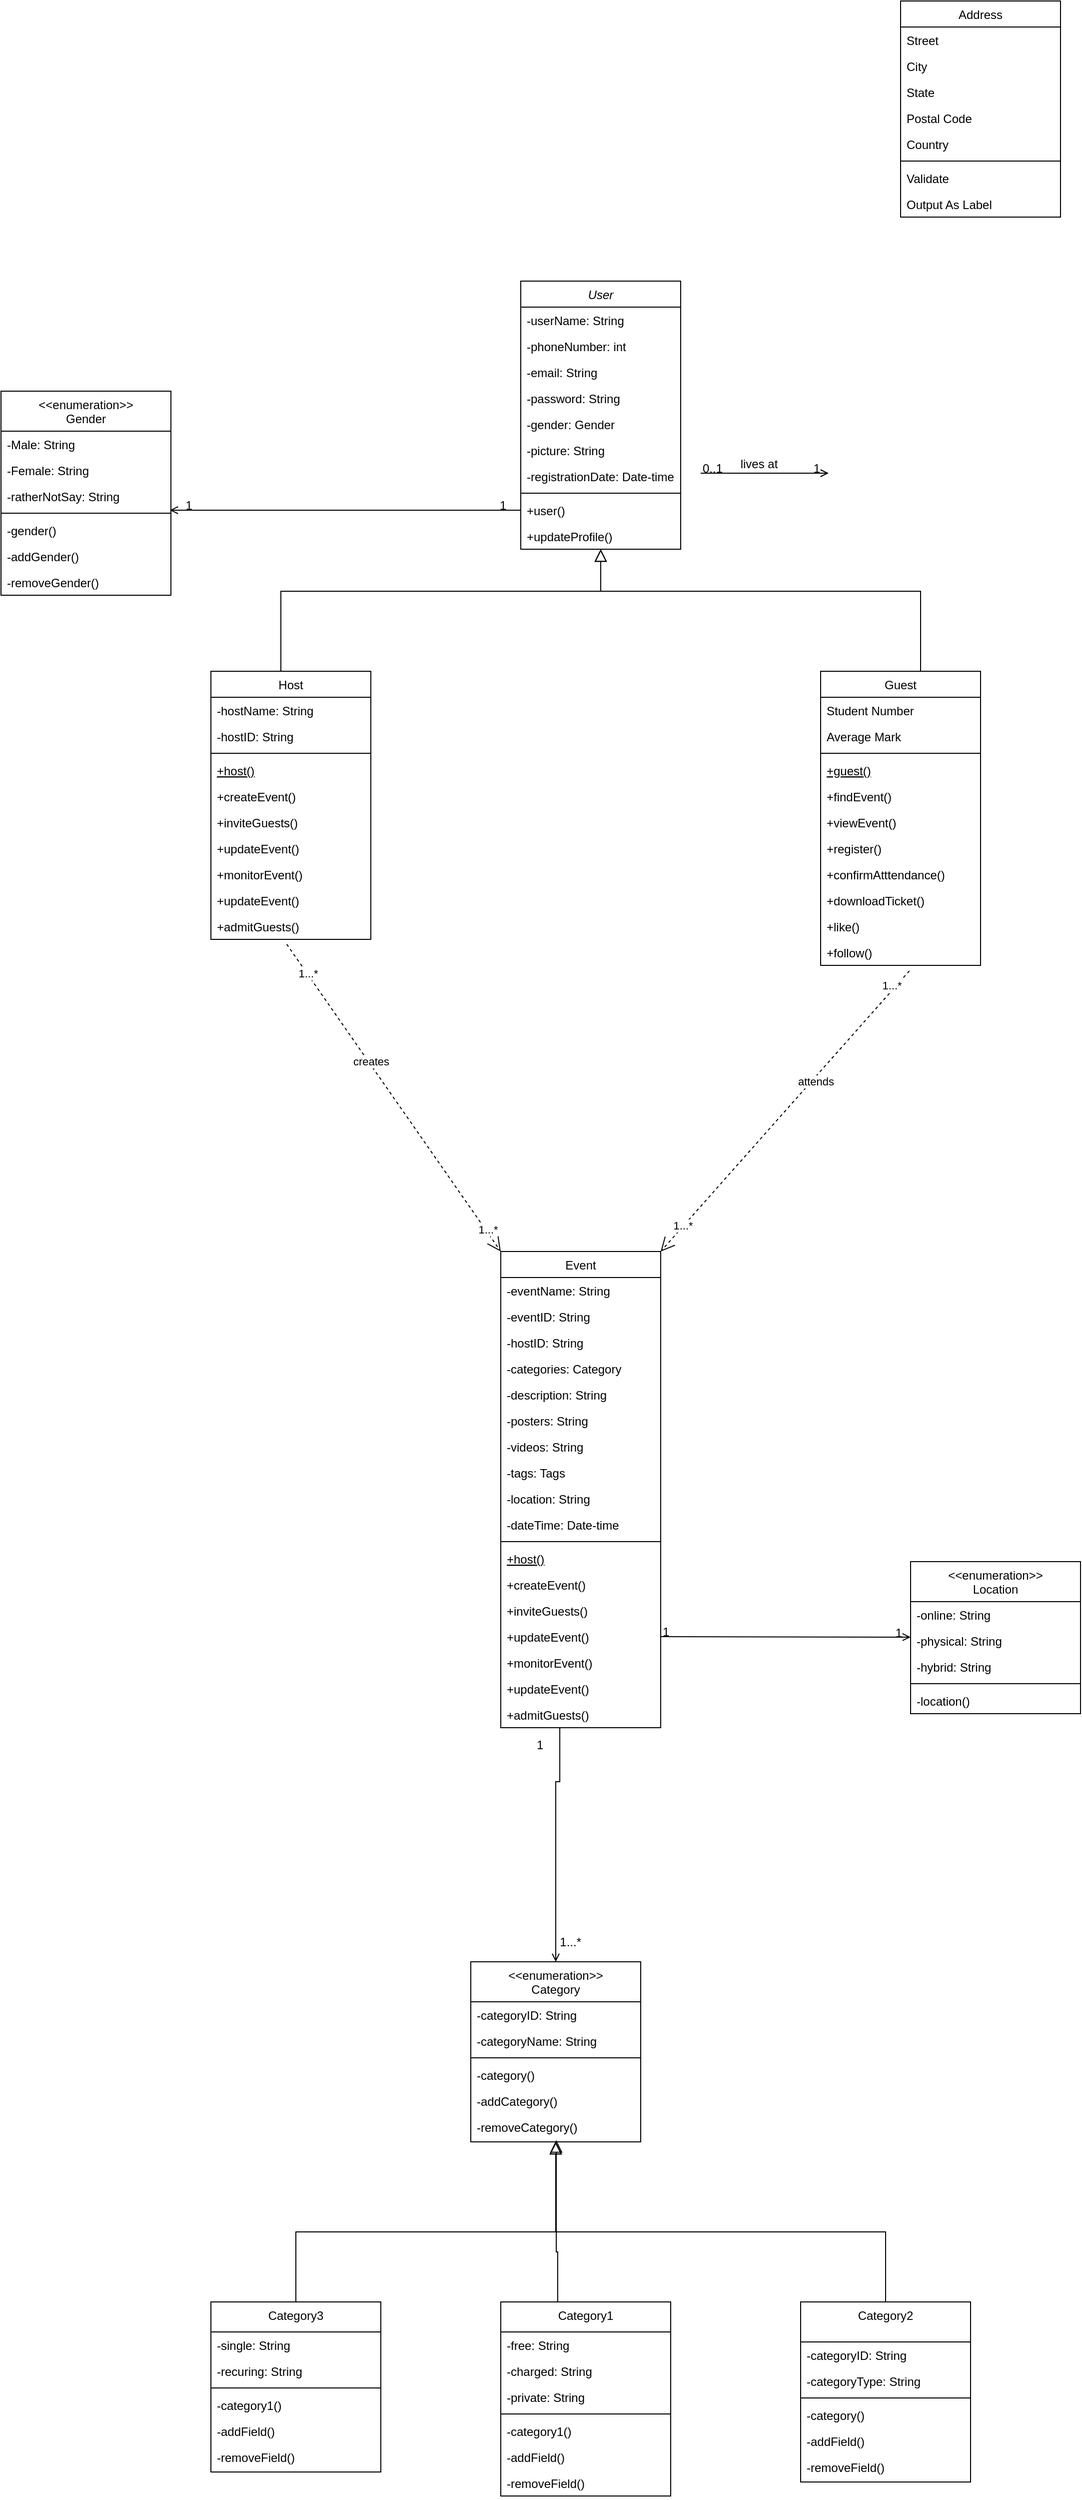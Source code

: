 <mxfile version="16.2.4" type="github">
  <diagram id="C5RBs43oDa-KdzZeNtuy" name="Page-1">
    <mxGraphModel dx="2113" dy="1819" grid="1" gridSize="10" guides="1" tooltips="1" connect="1" arrows="1" fold="1" page="1" pageScale="1" pageWidth="827" pageHeight="1169" math="0" shadow="0">
      <root>
        <mxCell id="WIyWlLk6GJQsqaUBKTNV-0" />
        <mxCell id="WIyWlLk6GJQsqaUBKTNV-1" parent="WIyWlLk6GJQsqaUBKTNV-0" />
        <mxCell id="zkfFHV4jXpPFQw0GAbJ--0" value="User" style="swimlane;fontStyle=2;align=center;verticalAlign=top;childLayout=stackLayout;horizontal=1;startSize=26;horizontalStack=0;resizeParent=1;resizeLast=0;collapsible=1;marginBottom=0;rounded=0;shadow=0;strokeWidth=1;" parent="WIyWlLk6GJQsqaUBKTNV-1" vertex="1">
          <mxGeometry x="200" y="10" width="160" height="268" as="geometry">
            <mxRectangle x="220" y="120" width="160" height="26" as="alternateBounds" />
          </mxGeometry>
        </mxCell>
        <mxCell id="zkfFHV4jXpPFQw0GAbJ--1" value="-userName: String" style="text;align=left;verticalAlign=top;spacingLeft=4;spacingRight=4;overflow=hidden;rotatable=0;points=[[0,0.5],[1,0.5]];portConstraint=eastwest;" parent="zkfFHV4jXpPFQw0GAbJ--0" vertex="1">
          <mxGeometry y="26" width="160" height="26" as="geometry" />
        </mxCell>
        <mxCell id="zkfFHV4jXpPFQw0GAbJ--2" value="-phoneNumber: int" style="text;align=left;verticalAlign=top;spacingLeft=4;spacingRight=4;overflow=hidden;rotatable=0;points=[[0,0.5],[1,0.5]];portConstraint=eastwest;rounded=0;shadow=0;html=0;" parent="zkfFHV4jXpPFQw0GAbJ--0" vertex="1">
          <mxGeometry y="52" width="160" height="26" as="geometry" />
        </mxCell>
        <mxCell id="zkfFHV4jXpPFQw0GAbJ--3" value="-email: String" style="text;align=left;verticalAlign=top;spacingLeft=4;spacingRight=4;overflow=hidden;rotatable=0;points=[[0,0.5],[1,0.5]];portConstraint=eastwest;rounded=0;shadow=0;html=0;" parent="zkfFHV4jXpPFQw0GAbJ--0" vertex="1">
          <mxGeometry y="78" width="160" height="26" as="geometry" />
        </mxCell>
        <mxCell id="bz0Mxb-PGwD2X8z17uYk-0" value="-password: String" style="text;align=left;verticalAlign=top;spacingLeft=4;spacingRight=4;overflow=hidden;rotatable=0;points=[[0,0.5],[1,0.5]];portConstraint=eastwest;rounded=0;shadow=0;html=0;" parent="zkfFHV4jXpPFQw0GAbJ--0" vertex="1">
          <mxGeometry y="104" width="160" height="26" as="geometry" />
        </mxCell>
        <mxCell id="1uMwXsfaPzwouLCAtcJJ-15" value="-gender: Gender" style="text;align=left;verticalAlign=top;spacingLeft=4;spacingRight=4;overflow=hidden;rotatable=0;points=[[0,0.5],[1,0.5]];portConstraint=eastwest;rounded=0;shadow=0;html=0;" vertex="1" parent="zkfFHV4jXpPFQw0GAbJ--0">
          <mxGeometry y="130" width="160" height="26" as="geometry" />
        </mxCell>
        <mxCell id="pIe_IOKTiwhjpXDpn5Q7-22" value="-picture: String" style="text;align=left;verticalAlign=top;spacingLeft=4;spacingRight=4;overflow=hidden;rotatable=0;points=[[0,0.5],[1,0.5]];portConstraint=eastwest;rounded=0;shadow=0;html=0;" parent="zkfFHV4jXpPFQw0GAbJ--0" vertex="1">
          <mxGeometry y="156" width="160" height="26" as="geometry" />
        </mxCell>
        <mxCell id="bz0Mxb-PGwD2X8z17uYk-1" value="-registrationDate: Date-time" style="text;align=left;verticalAlign=top;spacingLeft=4;spacingRight=4;overflow=hidden;rotatable=0;points=[[0,0.5],[1,0.5]];portConstraint=eastwest;rounded=0;shadow=0;html=0;" parent="zkfFHV4jXpPFQw0GAbJ--0" vertex="1">
          <mxGeometry y="182" width="160" height="26" as="geometry" />
        </mxCell>
        <mxCell id="zkfFHV4jXpPFQw0GAbJ--4" value="" style="line;html=1;strokeWidth=1;align=left;verticalAlign=middle;spacingTop=-1;spacingLeft=3;spacingRight=3;rotatable=0;labelPosition=right;points=[];portConstraint=eastwest;" parent="zkfFHV4jXpPFQw0GAbJ--0" vertex="1">
          <mxGeometry y="208" width="160" height="8" as="geometry" />
        </mxCell>
        <mxCell id="pIe_IOKTiwhjpXDpn5Q7-21" value="+user()" style="text;align=left;verticalAlign=top;spacingLeft=4;spacingRight=4;overflow=hidden;rotatable=0;points=[[0,0.5],[1,0.5]];portConstraint=eastwest;" parent="zkfFHV4jXpPFQw0GAbJ--0" vertex="1">
          <mxGeometry y="216" width="160" height="26" as="geometry" />
        </mxCell>
        <mxCell id="zkfFHV4jXpPFQw0GAbJ--5" value="+updateProfile()" style="text;align=left;verticalAlign=top;spacingLeft=4;spacingRight=4;overflow=hidden;rotatable=0;points=[[0,0.5],[1,0.5]];portConstraint=eastwest;" parent="zkfFHV4jXpPFQw0GAbJ--0" vertex="1">
          <mxGeometry y="242" width="160" height="26" as="geometry" />
        </mxCell>
        <mxCell id="zkfFHV4jXpPFQw0GAbJ--6" value="Host" style="swimlane;fontStyle=0;align=center;verticalAlign=top;childLayout=stackLayout;horizontal=1;startSize=26;horizontalStack=0;resizeParent=1;resizeLast=0;collapsible=1;marginBottom=0;rounded=0;shadow=0;strokeWidth=1;" parent="WIyWlLk6GJQsqaUBKTNV-1" vertex="1">
          <mxGeometry x="-110" y="400" width="160" height="268" as="geometry">
            <mxRectangle x="130" y="380" width="160" height="26" as="alternateBounds" />
          </mxGeometry>
        </mxCell>
        <mxCell id="zkfFHV4jXpPFQw0GAbJ--7" value="-hostName: String" style="text;align=left;verticalAlign=top;spacingLeft=4;spacingRight=4;overflow=hidden;rotatable=0;points=[[0,0.5],[1,0.5]];portConstraint=eastwest;" parent="zkfFHV4jXpPFQw0GAbJ--6" vertex="1">
          <mxGeometry y="26" width="160" height="26" as="geometry" />
        </mxCell>
        <mxCell id="zkfFHV4jXpPFQw0GAbJ--8" value="-hostID: String" style="text;align=left;verticalAlign=top;spacingLeft=4;spacingRight=4;overflow=hidden;rotatable=0;points=[[0,0.5],[1,0.5]];portConstraint=eastwest;rounded=0;shadow=0;html=0;" parent="zkfFHV4jXpPFQw0GAbJ--6" vertex="1">
          <mxGeometry y="52" width="160" height="26" as="geometry" />
        </mxCell>
        <mxCell id="zkfFHV4jXpPFQw0GAbJ--9" value="" style="line;html=1;strokeWidth=1;align=left;verticalAlign=middle;spacingTop=-1;spacingLeft=3;spacingRight=3;rotatable=0;labelPosition=right;points=[];portConstraint=eastwest;" parent="zkfFHV4jXpPFQw0GAbJ--6" vertex="1">
          <mxGeometry y="78" width="160" height="8" as="geometry" />
        </mxCell>
        <mxCell id="zkfFHV4jXpPFQw0GAbJ--10" value="+host()" style="text;align=left;verticalAlign=top;spacingLeft=4;spacingRight=4;overflow=hidden;rotatable=0;points=[[0,0.5],[1,0.5]];portConstraint=eastwest;fontStyle=4" parent="zkfFHV4jXpPFQw0GAbJ--6" vertex="1">
          <mxGeometry y="86" width="160" height="26" as="geometry" />
        </mxCell>
        <mxCell id="zkfFHV4jXpPFQw0GAbJ--11" value="+createEvent()" style="text;align=left;verticalAlign=top;spacingLeft=4;spacingRight=4;overflow=hidden;rotatable=0;points=[[0,0.5],[1,0.5]];portConstraint=eastwest;" parent="zkfFHV4jXpPFQw0GAbJ--6" vertex="1">
          <mxGeometry y="112" width="160" height="26" as="geometry" />
        </mxCell>
        <mxCell id="1uMwXsfaPzwouLCAtcJJ-1" value="+inviteGuests()" style="text;align=left;verticalAlign=top;spacingLeft=4;spacingRight=4;overflow=hidden;rotatable=0;points=[[0,0.5],[1,0.5]];portConstraint=eastwest;" vertex="1" parent="zkfFHV4jXpPFQw0GAbJ--6">
          <mxGeometry y="138" width="160" height="26" as="geometry" />
        </mxCell>
        <mxCell id="pIe_IOKTiwhjpXDpn5Q7-11" value="+updateEvent()" style="text;align=left;verticalAlign=top;spacingLeft=4;spacingRight=4;overflow=hidden;rotatable=0;points=[[0,0.5],[1,0.5]];portConstraint=eastwest;" parent="zkfFHV4jXpPFQw0GAbJ--6" vertex="1">
          <mxGeometry y="164" width="160" height="26" as="geometry" />
        </mxCell>
        <mxCell id="pIe_IOKTiwhjpXDpn5Q7-12" value="+monitorEvent()" style="text;align=left;verticalAlign=top;spacingLeft=4;spacingRight=4;overflow=hidden;rotatable=0;points=[[0,0.5],[1,0.5]];portConstraint=eastwest;" parent="zkfFHV4jXpPFQw0GAbJ--6" vertex="1">
          <mxGeometry y="190" width="160" height="26" as="geometry" />
        </mxCell>
        <mxCell id="pIe_IOKTiwhjpXDpn5Q7-13" value="+updateEvent()" style="text;align=left;verticalAlign=top;spacingLeft=4;spacingRight=4;overflow=hidden;rotatable=0;points=[[0,0.5],[1,0.5]];portConstraint=eastwest;" parent="zkfFHV4jXpPFQw0GAbJ--6" vertex="1">
          <mxGeometry y="216" width="160" height="26" as="geometry" />
        </mxCell>
        <mxCell id="pIe_IOKTiwhjpXDpn5Q7-14" value="+admitGuests()" style="text;align=left;verticalAlign=top;spacingLeft=4;spacingRight=4;overflow=hidden;rotatable=0;points=[[0,0.5],[1,0.5]];portConstraint=eastwest;" parent="zkfFHV4jXpPFQw0GAbJ--6" vertex="1">
          <mxGeometry y="242" width="160" height="26" as="geometry" />
        </mxCell>
        <mxCell id="zkfFHV4jXpPFQw0GAbJ--12" value="" style="endArrow=block;endSize=10;endFill=0;shadow=0;strokeWidth=1;rounded=0;edgeStyle=elbowEdgeStyle;elbow=vertical;" parent="WIyWlLk6GJQsqaUBKTNV-1" source="zkfFHV4jXpPFQw0GAbJ--6" target="zkfFHV4jXpPFQw0GAbJ--0" edge="1">
          <mxGeometry width="160" relative="1" as="geometry">
            <mxPoint x="200" y="203" as="sourcePoint" />
            <mxPoint x="200" y="203" as="targetPoint" />
            <Array as="points">
              <mxPoint x="-40" y="320" />
              <mxPoint x="-50" y="310" />
            </Array>
          </mxGeometry>
        </mxCell>
        <mxCell id="zkfFHV4jXpPFQw0GAbJ--16" value="" style="endArrow=block;endSize=10;endFill=0;shadow=0;strokeWidth=1;rounded=0;edgeStyle=elbowEdgeStyle;elbow=vertical;startArrow=none;" parent="WIyWlLk6GJQsqaUBKTNV-1" source="pIe_IOKTiwhjpXDpn5Q7-0" target="zkfFHV4jXpPFQw0GAbJ--0" edge="1">
          <mxGeometry width="160" relative="1" as="geometry">
            <mxPoint x="410" y="360" as="sourcePoint" />
            <mxPoint x="310" y="271" as="targetPoint" />
            <Array as="points">
              <mxPoint x="600" y="320" />
              <mxPoint x="560" y="320" />
            </Array>
          </mxGeometry>
        </mxCell>
        <mxCell id="zkfFHV4jXpPFQw0GAbJ--17" value="Address" style="swimlane;fontStyle=0;align=center;verticalAlign=top;childLayout=stackLayout;horizontal=1;startSize=26;horizontalStack=0;resizeParent=1;resizeLast=0;collapsible=1;marginBottom=0;rounded=0;shadow=0;strokeWidth=1;" parent="WIyWlLk6GJQsqaUBKTNV-1" vertex="1">
          <mxGeometry x="580" y="-270" width="160" height="216" as="geometry">
            <mxRectangle x="550" y="140" width="160" height="26" as="alternateBounds" />
          </mxGeometry>
        </mxCell>
        <mxCell id="zkfFHV4jXpPFQw0GAbJ--18" value="Street" style="text;align=left;verticalAlign=top;spacingLeft=4;spacingRight=4;overflow=hidden;rotatable=0;points=[[0,0.5],[1,0.5]];portConstraint=eastwest;" parent="zkfFHV4jXpPFQw0GAbJ--17" vertex="1">
          <mxGeometry y="26" width="160" height="26" as="geometry" />
        </mxCell>
        <mxCell id="zkfFHV4jXpPFQw0GAbJ--19" value="City" style="text;align=left;verticalAlign=top;spacingLeft=4;spacingRight=4;overflow=hidden;rotatable=0;points=[[0,0.5],[1,0.5]];portConstraint=eastwest;rounded=0;shadow=0;html=0;" parent="zkfFHV4jXpPFQw0GAbJ--17" vertex="1">
          <mxGeometry y="52" width="160" height="26" as="geometry" />
        </mxCell>
        <mxCell id="zkfFHV4jXpPFQw0GAbJ--20" value="State" style="text;align=left;verticalAlign=top;spacingLeft=4;spacingRight=4;overflow=hidden;rotatable=0;points=[[0,0.5],[1,0.5]];portConstraint=eastwest;rounded=0;shadow=0;html=0;" parent="zkfFHV4jXpPFQw0GAbJ--17" vertex="1">
          <mxGeometry y="78" width="160" height="26" as="geometry" />
        </mxCell>
        <mxCell id="zkfFHV4jXpPFQw0GAbJ--21" value="Postal Code" style="text;align=left;verticalAlign=top;spacingLeft=4;spacingRight=4;overflow=hidden;rotatable=0;points=[[0,0.5],[1,0.5]];portConstraint=eastwest;rounded=0;shadow=0;html=0;" parent="zkfFHV4jXpPFQw0GAbJ--17" vertex="1">
          <mxGeometry y="104" width="160" height="26" as="geometry" />
        </mxCell>
        <mxCell id="zkfFHV4jXpPFQw0GAbJ--22" value="Country" style="text;align=left;verticalAlign=top;spacingLeft=4;spacingRight=4;overflow=hidden;rotatable=0;points=[[0,0.5],[1,0.5]];portConstraint=eastwest;rounded=0;shadow=0;html=0;" parent="zkfFHV4jXpPFQw0GAbJ--17" vertex="1">
          <mxGeometry y="130" width="160" height="26" as="geometry" />
        </mxCell>
        <mxCell id="zkfFHV4jXpPFQw0GAbJ--23" value="" style="line;html=1;strokeWidth=1;align=left;verticalAlign=middle;spacingTop=-1;spacingLeft=3;spacingRight=3;rotatable=0;labelPosition=right;points=[];portConstraint=eastwest;" parent="zkfFHV4jXpPFQw0GAbJ--17" vertex="1">
          <mxGeometry y="156" width="160" height="8" as="geometry" />
        </mxCell>
        <mxCell id="zkfFHV4jXpPFQw0GAbJ--24" value="Validate" style="text;align=left;verticalAlign=top;spacingLeft=4;spacingRight=4;overflow=hidden;rotatable=0;points=[[0,0.5],[1,0.5]];portConstraint=eastwest;" parent="zkfFHV4jXpPFQw0GAbJ--17" vertex="1">
          <mxGeometry y="164" width="160" height="26" as="geometry" />
        </mxCell>
        <mxCell id="zkfFHV4jXpPFQw0GAbJ--25" value="Output As Label" style="text;align=left;verticalAlign=top;spacingLeft=4;spacingRight=4;overflow=hidden;rotatable=0;points=[[0,0.5],[1,0.5]];portConstraint=eastwest;" parent="zkfFHV4jXpPFQw0GAbJ--17" vertex="1">
          <mxGeometry y="190" width="160" height="26" as="geometry" />
        </mxCell>
        <mxCell id="zkfFHV4jXpPFQw0GAbJ--26" value="" style="endArrow=open;shadow=0;strokeWidth=1;rounded=0;endFill=1;edgeStyle=elbowEdgeStyle;elbow=vertical;" parent="WIyWlLk6GJQsqaUBKTNV-1" edge="1">
          <mxGeometry x="0.5" y="41" relative="1" as="geometry">
            <mxPoint x="380" y="202" as="sourcePoint" />
            <mxPoint x="508" y="202" as="targetPoint" />
            <mxPoint x="-40" y="32" as="offset" />
          </mxGeometry>
        </mxCell>
        <mxCell id="zkfFHV4jXpPFQw0GAbJ--27" value="0..1" style="resizable=0;align=left;verticalAlign=bottom;labelBackgroundColor=none;fontSize=12;" parent="zkfFHV4jXpPFQw0GAbJ--26" connectable="0" vertex="1">
          <mxGeometry x="-1" relative="1" as="geometry">
            <mxPoint y="4" as="offset" />
          </mxGeometry>
        </mxCell>
        <mxCell id="zkfFHV4jXpPFQw0GAbJ--28" value="1" style="resizable=0;align=right;verticalAlign=bottom;labelBackgroundColor=none;fontSize=12;" parent="zkfFHV4jXpPFQw0GAbJ--26" connectable="0" vertex="1">
          <mxGeometry x="1" relative="1" as="geometry">
            <mxPoint x="-7" y="4" as="offset" />
          </mxGeometry>
        </mxCell>
        <mxCell id="zkfFHV4jXpPFQw0GAbJ--29" value="lives at" style="text;html=1;resizable=0;points=[];;align=center;verticalAlign=middle;labelBackgroundColor=none;rounded=0;shadow=0;strokeWidth=1;fontSize=12;" parent="zkfFHV4jXpPFQw0GAbJ--26" vertex="1" connectable="0">
          <mxGeometry x="0.5" y="49" relative="1" as="geometry">
            <mxPoint x="-38" y="40" as="offset" />
          </mxGeometry>
        </mxCell>
        <mxCell id="pIe_IOKTiwhjpXDpn5Q7-0" value="Guest" style="swimlane;fontStyle=0;align=center;verticalAlign=top;childLayout=stackLayout;horizontal=1;startSize=26;horizontalStack=0;resizeParent=1;resizeLast=0;collapsible=1;marginBottom=0;rounded=0;shadow=0;strokeWidth=1;" parent="WIyWlLk6GJQsqaUBKTNV-1" vertex="1">
          <mxGeometry x="500" y="400" width="160" height="294" as="geometry">
            <mxRectangle x="130" y="380" width="160" height="26" as="alternateBounds" />
          </mxGeometry>
        </mxCell>
        <mxCell id="pIe_IOKTiwhjpXDpn5Q7-1" value="Student Number" style="text;align=left;verticalAlign=top;spacingLeft=4;spacingRight=4;overflow=hidden;rotatable=0;points=[[0,0.5],[1,0.5]];portConstraint=eastwest;" parent="pIe_IOKTiwhjpXDpn5Q7-0" vertex="1">
          <mxGeometry y="26" width="160" height="26" as="geometry" />
        </mxCell>
        <mxCell id="pIe_IOKTiwhjpXDpn5Q7-2" value="Average Mark" style="text;align=left;verticalAlign=top;spacingLeft=4;spacingRight=4;overflow=hidden;rotatable=0;points=[[0,0.5],[1,0.5]];portConstraint=eastwest;rounded=0;shadow=0;html=0;" parent="pIe_IOKTiwhjpXDpn5Q7-0" vertex="1">
          <mxGeometry y="52" width="160" height="26" as="geometry" />
        </mxCell>
        <mxCell id="pIe_IOKTiwhjpXDpn5Q7-3" value="" style="line;html=1;strokeWidth=1;align=left;verticalAlign=middle;spacingTop=-1;spacingLeft=3;spacingRight=3;rotatable=0;labelPosition=right;points=[];portConstraint=eastwest;" parent="pIe_IOKTiwhjpXDpn5Q7-0" vertex="1">
          <mxGeometry y="78" width="160" height="8" as="geometry" />
        </mxCell>
        <mxCell id="pIe_IOKTiwhjpXDpn5Q7-4" value="+guest()" style="text;align=left;verticalAlign=top;spacingLeft=4;spacingRight=4;overflow=hidden;rotatable=0;points=[[0,0.5],[1,0.5]];portConstraint=eastwest;fontStyle=4" parent="pIe_IOKTiwhjpXDpn5Q7-0" vertex="1">
          <mxGeometry y="86" width="160" height="26" as="geometry" />
        </mxCell>
        <mxCell id="pIe_IOKTiwhjpXDpn5Q7-5" value="+findEvent()" style="text;align=left;verticalAlign=top;spacingLeft=4;spacingRight=4;overflow=hidden;rotatable=0;points=[[0,0.5],[1,0.5]];portConstraint=eastwest;" parent="pIe_IOKTiwhjpXDpn5Q7-0" vertex="1">
          <mxGeometry y="112" width="160" height="26" as="geometry" />
        </mxCell>
        <mxCell id="pIe_IOKTiwhjpXDpn5Q7-15" value="+viewEvent()" style="text;align=left;verticalAlign=top;spacingLeft=4;spacingRight=4;overflow=hidden;rotatable=0;points=[[0,0.5],[1,0.5]];portConstraint=eastwest;" parent="pIe_IOKTiwhjpXDpn5Q7-0" vertex="1">
          <mxGeometry y="138" width="160" height="26" as="geometry" />
        </mxCell>
        <mxCell id="pIe_IOKTiwhjpXDpn5Q7-16" value="+register()" style="text;align=left;verticalAlign=top;spacingLeft=4;spacingRight=4;overflow=hidden;rotatable=0;points=[[0,0.5],[1,0.5]];portConstraint=eastwest;" parent="pIe_IOKTiwhjpXDpn5Q7-0" vertex="1">
          <mxGeometry y="164" width="160" height="26" as="geometry" />
        </mxCell>
        <mxCell id="pIe_IOKTiwhjpXDpn5Q7-17" value="+confirmAtttendance()" style="text;align=left;verticalAlign=top;spacingLeft=4;spacingRight=4;overflow=hidden;rotatable=0;points=[[0,0.5],[1,0.5]];portConstraint=eastwest;" parent="pIe_IOKTiwhjpXDpn5Q7-0" vertex="1">
          <mxGeometry y="190" width="160" height="26" as="geometry" />
        </mxCell>
        <mxCell id="pIe_IOKTiwhjpXDpn5Q7-18" value="+downloadTicket()" style="text;align=left;verticalAlign=top;spacingLeft=4;spacingRight=4;overflow=hidden;rotatable=0;points=[[0,0.5],[1,0.5]];portConstraint=eastwest;" parent="pIe_IOKTiwhjpXDpn5Q7-0" vertex="1">
          <mxGeometry y="216" width="160" height="26" as="geometry" />
        </mxCell>
        <mxCell id="pIe_IOKTiwhjpXDpn5Q7-19" value="+like()" style="text;align=left;verticalAlign=top;spacingLeft=4;spacingRight=4;overflow=hidden;rotatable=0;points=[[0,0.5],[1,0.5]];portConstraint=eastwest;" parent="pIe_IOKTiwhjpXDpn5Q7-0" vertex="1">
          <mxGeometry y="242" width="160" height="26" as="geometry" />
        </mxCell>
        <mxCell id="pIe_IOKTiwhjpXDpn5Q7-20" value="+follow()" style="text;align=left;verticalAlign=top;spacingLeft=4;spacingRight=4;overflow=hidden;rotatable=0;points=[[0,0.5],[1,0.5]];portConstraint=eastwest;" parent="pIe_IOKTiwhjpXDpn5Q7-0" vertex="1">
          <mxGeometry y="268" width="160" height="26" as="geometry" />
        </mxCell>
        <mxCell id="1uMwXsfaPzwouLCAtcJJ-2" value="Event" style="swimlane;fontStyle=0;align=center;verticalAlign=top;childLayout=stackLayout;horizontal=1;startSize=26;horizontalStack=0;resizeParent=1;resizeLast=0;collapsible=1;marginBottom=0;rounded=0;shadow=0;strokeWidth=1;" vertex="1" parent="WIyWlLk6GJQsqaUBKTNV-1">
          <mxGeometry x="180" y="980" width="160" height="476" as="geometry">
            <mxRectangle x="130" y="380" width="160" height="26" as="alternateBounds" />
          </mxGeometry>
        </mxCell>
        <mxCell id="1uMwXsfaPzwouLCAtcJJ-3" value="-eventName: String" style="text;align=left;verticalAlign=top;spacingLeft=4;spacingRight=4;overflow=hidden;rotatable=0;points=[[0,0.5],[1,0.5]];portConstraint=eastwest;" vertex="1" parent="1uMwXsfaPzwouLCAtcJJ-2">
          <mxGeometry y="26" width="160" height="26" as="geometry" />
        </mxCell>
        <mxCell id="1uMwXsfaPzwouLCAtcJJ-4" value="-eventID: String" style="text;align=left;verticalAlign=top;spacingLeft=4;spacingRight=4;overflow=hidden;rotatable=0;points=[[0,0.5],[1,0.5]];portConstraint=eastwest;rounded=0;shadow=0;html=0;" vertex="1" parent="1uMwXsfaPzwouLCAtcJJ-2">
          <mxGeometry y="52" width="160" height="26" as="geometry" />
        </mxCell>
        <mxCell id="1uMwXsfaPzwouLCAtcJJ-25" value="-hostID: String" style="text;align=left;verticalAlign=top;spacingLeft=4;spacingRight=4;overflow=hidden;rotatable=0;points=[[0,0.5],[1,0.5]];portConstraint=eastwest;rounded=0;shadow=0;html=0;" vertex="1" parent="1uMwXsfaPzwouLCAtcJJ-2">
          <mxGeometry y="78" width="160" height="26" as="geometry" />
        </mxCell>
        <mxCell id="1uMwXsfaPzwouLCAtcJJ-29" value="-categories: Category" style="text;align=left;verticalAlign=top;spacingLeft=4;spacingRight=4;overflow=hidden;rotatable=0;points=[[0,0.5],[1,0.5]];portConstraint=eastwest;rounded=0;shadow=0;html=0;" vertex="1" parent="1uMwXsfaPzwouLCAtcJJ-2">
          <mxGeometry y="104" width="160" height="26" as="geometry" />
        </mxCell>
        <mxCell id="1uMwXsfaPzwouLCAtcJJ-30" value="-description: String" style="text;align=left;verticalAlign=top;spacingLeft=4;spacingRight=4;overflow=hidden;rotatable=0;points=[[0,0.5],[1,0.5]];portConstraint=eastwest;rounded=0;shadow=0;html=0;" vertex="1" parent="1uMwXsfaPzwouLCAtcJJ-2">
          <mxGeometry y="130" width="160" height="26" as="geometry" />
        </mxCell>
        <mxCell id="1uMwXsfaPzwouLCAtcJJ-26" value="-posters: String" style="text;align=left;verticalAlign=top;spacingLeft=4;spacingRight=4;overflow=hidden;rotatable=0;points=[[0,0.5],[1,0.5]];portConstraint=eastwest;rounded=0;shadow=0;html=0;" vertex="1" parent="1uMwXsfaPzwouLCAtcJJ-2">
          <mxGeometry y="156" width="160" height="26" as="geometry" />
        </mxCell>
        <mxCell id="1uMwXsfaPzwouLCAtcJJ-27" value="-videos: String" style="text;align=left;verticalAlign=top;spacingLeft=4;spacingRight=4;overflow=hidden;rotatable=0;points=[[0,0.5],[1,0.5]];portConstraint=eastwest;rounded=0;shadow=0;html=0;" vertex="1" parent="1uMwXsfaPzwouLCAtcJJ-2">
          <mxGeometry y="182" width="160" height="26" as="geometry" />
        </mxCell>
        <mxCell id="1uMwXsfaPzwouLCAtcJJ-28" value="-tags: Tags" style="text;align=left;verticalAlign=top;spacingLeft=4;spacingRight=4;overflow=hidden;rotatable=0;points=[[0,0.5],[1,0.5]];portConstraint=eastwest;rounded=0;shadow=0;html=0;" vertex="1" parent="1uMwXsfaPzwouLCAtcJJ-2">
          <mxGeometry y="208" width="160" height="26" as="geometry" />
        </mxCell>
        <mxCell id="1uMwXsfaPzwouLCAtcJJ-31" value="-location: String" style="text;align=left;verticalAlign=top;spacingLeft=4;spacingRight=4;overflow=hidden;rotatable=0;points=[[0,0.5],[1,0.5]];portConstraint=eastwest;rounded=0;shadow=0;html=0;" vertex="1" parent="1uMwXsfaPzwouLCAtcJJ-2">
          <mxGeometry y="234" width="160" height="26" as="geometry" />
        </mxCell>
        <mxCell id="1uMwXsfaPzwouLCAtcJJ-51" value="-dateTime: Date-time" style="text;align=left;verticalAlign=top;spacingLeft=4;spacingRight=4;overflow=hidden;rotatable=0;points=[[0,0.5],[1,0.5]];portConstraint=eastwest;rounded=0;shadow=0;html=0;" vertex="1" parent="1uMwXsfaPzwouLCAtcJJ-2">
          <mxGeometry y="260" width="160" height="26" as="geometry" />
        </mxCell>
        <mxCell id="1uMwXsfaPzwouLCAtcJJ-5" value="" style="line;html=1;strokeWidth=1;align=left;verticalAlign=middle;spacingTop=-1;spacingLeft=3;spacingRight=3;rotatable=0;labelPosition=right;points=[];portConstraint=eastwest;" vertex="1" parent="1uMwXsfaPzwouLCAtcJJ-2">
          <mxGeometry y="286" width="160" height="8" as="geometry" />
        </mxCell>
        <mxCell id="1uMwXsfaPzwouLCAtcJJ-6" value="+host()" style="text;align=left;verticalAlign=top;spacingLeft=4;spacingRight=4;overflow=hidden;rotatable=0;points=[[0,0.5],[1,0.5]];portConstraint=eastwest;fontStyle=4" vertex="1" parent="1uMwXsfaPzwouLCAtcJJ-2">
          <mxGeometry y="294" width="160" height="26" as="geometry" />
        </mxCell>
        <mxCell id="1uMwXsfaPzwouLCAtcJJ-7" value="+createEvent()" style="text;align=left;verticalAlign=top;spacingLeft=4;spacingRight=4;overflow=hidden;rotatable=0;points=[[0,0.5],[1,0.5]];portConstraint=eastwest;" vertex="1" parent="1uMwXsfaPzwouLCAtcJJ-2">
          <mxGeometry y="320" width="160" height="26" as="geometry" />
        </mxCell>
        <mxCell id="1uMwXsfaPzwouLCAtcJJ-8" value="+inviteGuests()" style="text;align=left;verticalAlign=top;spacingLeft=4;spacingRight=4;overflow=hidden;rotatable=0;points=[[0,0.5],[1,0.5]];portConstraint=eastwest;" vertex="1" parent="1uMwXsfaPzwouLCAtcJJ-2">
          <mxGeometry y="346" width="160" height="26" as="geometry" />
        </mxCell>
        <mxCell id="1uMwXsfaPzwouLCAtcJJ-9" value="+updateEvent()" style="text;align=left;verticalAlign=top;spacingLeft=4;spacingRight=4;overflow=hidden;rotatable=0;points=[[0,0.5],[1,0.5]];portConstraint=eastwest;" vertex="1" parent="1uMwXsfaPzwouLCAtcJJ-2">
          <mxGeometry y="372" width="160" height="26" as="geometry" />
        </mxCell>
        <mxCell id="1uMwXsfaPzwouLCAtcJJ-10" value="+monitorEvent()" style="text;align=left;verticalAlign=top;spacingLeft=4;spacingRight=4;overflow=hidden;rotatable=0;points=[[0,0.5],[1,0.5]];portConstraint=eastwest;" vertex="1" parent="1uMwXsfaPzwouLCAtcJJ-2">
          <mxGeometry y="398" width="160" height="26" as="geometry" />
        </mxCell>
        <mxCell id="1uMwXsfaPzwouLCAtcJJ-11" value="+updateEvent()" style="text;align=left;verticalAlign=top;spacingLeft=4;spacingRight=4;overflow=hidden;rotatable=0;points=[[0,0.5],[1,0.5]];portConstraint=eastwest;" vertex="1" parent="1uMwXsfaPzwouLCAtcJJ-2">
          <mxGeometry y="424" width="160" height="26" as="geometry" />
        </mxCell>
        <mxCell id="1uMwXsfaPzwouLCAtcJJ-12" value="+admitGuests()" style="text;align=left;verticalAlign=top;spacingLeft=4;spacingRight=4;overflow=hidden;rotatable=0;points=[[0,0.5],[1,0.5]];portConstraint=eastwest;" vertex="1" parent="1uMwXsfaPzwouLCAtcJJ-2">
          <mxGeometry y="450" width="160" height="26" as="geometry" />
        </mxCell>
        <mxCell id="1uMwXsfaPzwouLCAtcJJ-16" value="" style="endArrow=open;endSize=12;dashed=1;html=1;rounded=0;exitX=0.474;exitY=1.185;exitDx=0;exitDy=0;exitPerimeter=0;entryX=0;entryY=0;entryDx=0;entryDy=0;" edge="1" parent="WIyWlLk6GJQsqaUBKTNV-1" source="pIe_IOKTiwhjpXDpn5Q7-14" target="1uMwXsfaPzwouLCAtcJJ-2">
          <mxGeometry width="160" relative="1" as="geometry">
            <mxPoint x="120" y="750" as="sourcePoint" />
            <mxPoint x="280" y="750" as="targetPoint" />
          </mxGeometry>
        </mxCell>
        <mxCell id="1uMwXsfaPzwouLCAtcJJ-17" value="creates" style="edgeLabel;html=1;align=center;verticalAlign=middle;resizable=0;points=[];" vertex="1" connectable="0" parent="1uMwXsfaPzwouLCAtcJJ-16">
          <mxGeometry x="0.087" y="-5" relative="1" as="geometry">
            <mxPoint x="-28" y="-53" as="offset" />
          </mxGeometry>
        </mxCell>
        <mxCell id="1uMwXsfaPzwouLCAtcJJ-20" value="1...*" style="edgeLabel;html=1;align=center;verticalAlign=middle;resizable=0;points=[];" vertex="1" connectable="0" parent="1uMwXsfaPzwouLCAtcJJ-16">
          <mxGeometry x="-0.932" y="1" relative="1" as="geometry">
            <mxPoint x="13" y="19" as="offset" />
          </mxGeometry>
        </mxCell>
        <mxCell id="1uMwXsfaPzwouLCAtcJJ-21" value="1...*" style="edgeLabel;html=1;align=center;verticalAlign=middle;resizable=0;points=[];" vertex="1" connectable="0" parent="1uMwXsfaPzwouLCAtcJJ-16">
          <mxGeometry x="0.861" y="2" relative="1" as="geometry">
            <mxPoint as="offset" />
          </mxGeometry>
        </mxCell>
        <mxCell id="1uMwXsfaPzwouLCAtcJJ-18" value="" style="endArrow=open;endSize=12;dashed=1;html=1;rounded=0;exitX=0.555;exitY=1.21;exitDx=0;exitDy=0;exitPerimeter=0;entryX=1;entryY=0;entryDx=0;entryDy=0;" edge="1" parent="WIyWlLk6GJQsqaUBKTNV-1" source="pIe_IOKTiwhjpXDpn5Q7-20" target="1uMwXsfaPzwouLCAtcJJ-2">
          <mxGeometry width="160" relative="1" as="geometry">
            <mxPoint x="400.0" y="694" as="sourcePoint" />
            <mxPoint x="614.16" y="1001.19" as="targetPoint" />
          </mxGeometry>
        </mxCell>
        <mxCell id="1uMwXsfaPzwouLCAtcJJ-19" value="attends" style="edgeLabel;html=1;align=center;verticalAlign=middle;resizable=0;points=[];" vertex="1" connectable="0" parent="1uMwXsfaPzwouLCAtcJJ-18">
          <mxGeometry x="0.087" y="-5" relative="1" as="geometry">
            <mxPoint x="45" y="-39" as="offset" />
          </mxGeometry>
        </mxCell>
        <mxCell id="1uMwXsfaPzwouLCAtcJJ-22" value="1...*" style="edgeLabel;html=1;align=center;verticalAlign=middle;resizable=0;points=[];" vertex="1" connectable="0" parent="1uMwXsfaPzwouLCAtcJJ-18">
          <mxGeometry x="-0.877" y="-4" relative="1" as="geometry">
            <mxPoint as="offset" />
          </mxGeometry>
        </mxCell>
        <mxCell id="1uMwXsfaPzwouLCAtcJJ-23" value="1...*" style="edgeLabel;html=1;align=center;verticalAlign=middle;resizable=0;points=[];" vertex="1" connectable="0" parent="1uMwXsfaPzwouLCAtcJJ-18">
          <mxGeometry x="0.819" y="-1" relative="1" as="geometry">
            <mxPoint as="offset" />
          </mxGeometry>
        </mxCell>
        <mxCell id="1uMwXsfaPzwouLCAtcJJ-35" value="&lt;&lt;enumeration&gt;&gt;&#xa;Gender" style="swimlane;fontStyle=0;align=center;verticalAlign=top;childLayout=stackLayout;horizontal=1;startSize=40;horizontalStack=0;resizeParent=1;resizeLast=0;collapsible=1;marginBottom=0;rounded=0;shadow=0;strokeWidth=1;" vertex="1" parent="WIyWlLk6GJQsqaUBKTNV-1">
          <mxGeometry x="-320" y="120" width="170" height="204" as="geometry">
            <mxRectangle x="550" y="140" width="160" height="26" as="alternateBounds" />
          </mxGeometry>
        </mxCell>
        <mxCell id="1uMwXsfaPzwouLCAtcJJ-36" value="-Male: String" style="text;align=left;verticalAlign=top;spacingLeft=4;spacingRight=4;overflow=hidden;rotatable=0;points=[[0,0.5],[1,0.5]];portConstraint=eastwest;" vertex="1" parent="1uMwXsfaPzwouLCAtcJJ-35">
          <mxGeometry y="40" width="170" height="26" as="geometry" />
        </mxCell>
        <mxCell id="1uMwXsfaPzwouLCAtcJJ-37" value="-Female: String" style="text;align=left;verticalAlign=top;spacingLeft=4;spacingRight=4;overflow=hidden;rotatable=0;points=[[0,0.5],[1,0.5]];portConstraint=eastwest;rounded=0;shadow=0;html=0;" vertex="1" parent="1uMwXsfaPzwouLCAtcJJ-35">
          <mxGeometry y="66" width="170" height="26" as="geometry" />
        </mxCell>
        <mxCell id="1uMwXsfaPzwouLCAtcJJ-38" value="-ratherNotSay: String" style="text;align=left;verticalAlign=top;spacingLeft=4;spacingRight=4;overflow=hidden;rotatable=0;points=[[0,0.5],[1,0.5]];portConstraint=eastwest;rounded=0;shadow=0;html=0;" vertex="1" parent="1uMwXsfaPzwouLCAtcJJ-35">
          <mxGeometry y="92" width="170" height="26" as="geometry" />
        </mxCell>
        <mxCell id="1uMwXsfaPzwouLCAtcJJ-41" value="" style="line;html=1;strokeWidth=1;align=left;verticalAlign=middle;spacingTop=-1;spacingLeft=3;spacingRight=3;rotatable=0;labelPosition=right;points=[];portConstraint=eastwest;" vertex="1" parent="1uMwXsfaPzwouLCAtcJJ-35">
          <mxGeometry y="118" width="170" height="8" as="geometry" />
        </mxCell>
        <mxCell id="1uMwXsfaPzwouLCAtcJJ-42" value="-gender()" style="text;align=left;verticalAlign=top;spacingLeft=4;spacingRight=4;overflow=hidden;rotatable=0;points=[[0,0.5],[1,0.5]];portConstraint=eastwest;" vertex="1" parent="1uMwXsfaPzwouLCAtcJJ-35">
          <mxGeometry y="126" width="170" height="26" as="geometry" />
        </mxCell>
        <mxCell id="1uMwXsfaPzwouLCAtcJJ-43" value="-addGender()" style="text;align=left;verticalAlign=top;spacingLeft=4;spacingRight=4;overflow=hidden;rotatable=0;points=[[0,0.5],[1,0.5]];portConstraint=eastwest;" vertex="1" parent="1uMwXsfaPzwouLCAtcJJ-35">
          <mxGeometry y="152" width="170" height="26" as="geometry" />
        </mxCell>
        <mxCell id="1uMwXsfaPzwouLCAtcJJ-45" value="-removeGender()" style="text;align=left;verticalAlign=top;spacingLeft=4;spacingRight=4;overflow=hidden;rotatable=0;points=[[0,0.5],[1,0.5]];portConstraint=eastwest;" vertex="1" parent="1uMwXsfaPzwouLCAtcJJ-35">
          <mxGeometry y="178" width="170" height="26" as="geometry" />
        </mxCell>
        <mxCell id="1uMwXsfaPzwouLCAtcJJ-46" value="" style="endArrow=open;shadow=0;strokeWidth=1;rounded=0;endFill=1;edgeStyle=elbowEdgeStyle;elbow=vertical;exitX=0;exitY=0.5;exitDx=0;exitDy=0;entryX=0.994;entryY=1.033;entryDx=0;entryDy=0;entryPerimeter=0;" edge="1" parent="WIyWlLk6GJQsqaUBKTNV-1" source="pIe_IOKTiwhjpXDpn5Q7-21" target="1uMwXsfaPzwouLCAtcJJ-38">
          <mxGeometry x="0.5" y="41" relative="1" as="geometry">
            <mxPoint x="160" y="239" as="sourcePoint" />
            <mxPoint x="-90" y="239" as="targetPoint" />
            <mxPoint x="-40" y="32" as="offset" />
            <Array as="points">
              <mxPoint x="-60" y="239" />
              <mxPoint x="-140" y="239" />
            </Array>
          </mxGeometry>
        </mxCell>
        <mxCell id="1uMwXsfaPzwouLCAtcJJ-47" value="1" style="resizable=0;align=left;verticalAlign=bottom;labelBackgroundColor=none;fontSize=12;" connectable="0" vertex="1" parent="1uMwXsfaPzwouLCAtcJJ-46">
          <mxGeometry x="-1" relative="1" as="geometry">
            <mxPoint x="-23" y="4" as="offset" />
          </mxGeometry>
        </mxCell>
        <mxCell id="1uMwXsfaPzwouLCAtcJJ-48" value="1" style="resizable=0;align=right;verticalAlign=bottom;labelBackgroundColor=none;fontSize=12;" connectable="0" vertex="1" parent="1uMwXsfaPzwouLCAtcJJ-46">
          <mxGeometry x="1" relative="1" as="geometry">
            <mxPoint x="24" y="4" as="offset" />
          </mxGeometry>
        </mxCell>
        <mxCell id="1uMwXsfaPzwouLCAtcJJ-52" value="&lt;&lt;enumeration&gt;&gt;&#xa;Category" style="swimlane;fontStyle=0;align=center;verticalAlign=top;childLayout=stackLayout;horizontal=1;startSize=40;horizontalStack=0;resizeParent=1;resizeLast=0;collapsible=1;marginBottom=0;rounded=0;shadow=0;strokeWidth=1;" vertex="1" parent="WIyWlLk6GJQsqaUBKTNV-1">
          <mxGeometry x="150" y="1690" width="170" height="180" as="geometry">
            <mxRectangle x="550" y="140" width="160" height="26" as="alternateBounds" />
          </mxGeometry>
        </mxCell>
        <mxCell id="1uMwXsfaPzwouLCAtcJJ-53" value="-categoryID: String" style="text;align=left;verticalAlign=top;spacingLeft=4;spacingRight=4;overflow=hidden;rotatable=0;points=[[0,0.5],[1,0.5]];portConstraint=eastwest;" vertex="1" parent="1uMwXsfaPzwouLCAtcJJ-52">
          <mxGeometry y="40" width="170" height="26" as="geometry" />
        </mxCell>
        <mxCell id="1uMwXsfaPzwouLCAtcJJ-54" value="-categoryName: String" style="text;align=left;verticalAlign=top;spacingLeft=4;spacingRight=4;overflow=hidden;rotatable=0;points=[[0,0.5],[1,0.5]];portConstraint=eastwest;rounded=0;shadow=0;html=0;" vertex="1" parent="1uMwXsfaPzwouLCAtcJJ-52">
          <mxGeometry y="66" width="170" height="26" as="geometry" />
        </mxCell>
        <mxCell id="1uMwXsfaPzwouLCAtcJJ-56" value="" style="line;html=1;strokeWidth=1;align=left;verticalAlign=middle;spacingTop=-1;spacingLeft=3;spacingRight=3;rotatable=0;labelPosition=right;points=[];portConstraint=eastwest;" vertex="1" parent="1uMwXsfaPzwouLCAtcJJ-52">
          <mxGeometry y="92" width="170" height="8" as="geometry" />
        </mxCell>
        <mxCell id="1uMwXsfaPzwouLCAtcJJ-57" value="-category()" style="text;align=left;verticalAlign=top;spacingLeft=4;spacingRight=4;overflow=hidden;rotatable=0;points=[[0,0.5],[1,0.5]];portConstraint=eastwest;" vertex="1" parent="1uMwXsfaPzwouLCAtcJJ-52">
          <mxGeometry y="100" width="170" height="26" as="geometry" />
        </mxCell>
        <mxCell id="1uMwXsfaPzwouLCAtcJJ-58" value="-addCategory()" style="text;align=left;verticalAlign=top;spacingLeft=4;spacingRight=4;overflow=hidden;rotatable=0;points=[[0,0.5],[1,0.5]];portConstraint=eastwest;" vertex="1" parent="1uMwXsfaPzwouLCAtcJJ-52">
          <mxGeometry y="126" width="170" height="26" as="geometry" />
        </mxCell>
        <mxCell id="1uMwXsfaPzwouLCAtcJJ-59" value="-removeCategory()" style="text;align=left;verticalAlign=top;spacingLeft=4;spacingRight=4;overflow=hidden;rotatable=0;points=[[0,0.5],[1,0.5]];portConstraint=eastwest;" vertex="1" parent="1uMwXsfaPzwouLCAtcJJ-52">
          <mxGeometry y="152" width="170" height="26" as="geometry" />
        </mxCell>
        <mxCell id="1uMwXsfaPzwouLCAtcJJ-60" value="&lt;&lt;enumeration&gt;&gt;&#xa;Location" style="swimlane;fontStyle=0;align=center;verticalAlign=top;childLayout=stackLayout;horizontal=1;startSize=40;horizontalStack=0;resizeParent=1;resizeLast=0;collapsible=1;marginBottom=0;rounded=0;shadow=0;strokeWidth=1;" vertex="1" parent="WIyWlLk6GJQsqaUBKTNV-1">
          <mxGeometry x="590" y="1290" width="170" height="152" as="geometry">
            <mxRectangle x="550" y="140" width="160" height="26" as="alternateBounds" />
          </mxGeometry>
        </mxCell>
        <mxCell id="1uMwXsfaPzwouLCAtcJJ-61" value="-online: String" style="text;align=left;verticalAlign=top;spacingLeft=4;spacingRight=4;overflow=hidden;rotatable=0;points=[[0,0.5],[1,0.5]];portConstraint=eastwest;" vertex="1" parent="1uMwXsfaPzwouLCAtcJJ-60">
          <mxGeometry y="40" width="170" height="26" as="geometry" />
        </mxCell>
        <mxCell id="1uMwXsfaPzwouLCAtcJJ-62" value="-physical: String" style="text;align=left;verticalAlign=top;spacingLeft=4;spacingRight=4;overflow=hidden;rotatable=0;points=[[0,0.5],[1,0.5]];portConstraint=eastwest;rounded=0;shadow=0;html=0;" vertex="1" parent="1uMwXsfaPzwouLCAtcJJ-60">
          <mxGeometry y="66" width="170" height="26" as="geometry" />
        </mxCell>
        <mxCell id="1uMwXsfaPzwouLCAtcJJ-63" value="-hybrid: String" style="text;align=left;verticalAlign=top;spacingLeft=4;spacingRight=4;overflow=hidden;rotatable=0;points=[[0,0.5],[1,0.5]];portConstraint=eastwest;rounded=0;shadow=0;html=0;" vertex="1" parent="1uMwXsfaPzwouLCAtcJJ-60">
          <mxGeometry y="92" width="170" height="26" as="geometry" />
        </mxCell>
        <mxCell id="1uMwXsfaPzwouLCAtcJJ-64" value="" style="line;html=1;strokeWidth=1;align=left;verticalAlign=middle;spacingTop=-1;spacingLeft=3;spacingRight=3;rotatable=0;labelPosition=right;points=[];portConstraint=eastwest;" vertex="1" parent="1uMwXsfaPzwouLCAtcJJ-60">
          <mxGeometry y="118" width="170" height="8" as="geometry" />
        </mxCell>
        <mxCell id="1uMwXsfaPzwouLCAtcJJ-65" value="-location()" style="text;align=left;verticalAlign=top;spacingLeft=4;spacingRight=4;overflow=hidden;rotatable=0;points=[[0,0.5],[1,0.5]];portConstraint=eastwest;" vertex="1" parent="1uMwXsfaPzwouLCAtcJJ-60">
          <mxGeometry y="126" width="170" height="26" as="geometry" />
        </mxCell>
        <mxCell id="1uMwXsfaPzwouLCAtcJJ-68" value="" style="endArrow=block;endSize=10;endFill=0;shadow=0;strokeWidth=1;rounded=0;edgeStyle=elbowEdgeStyle;elbow=vertical;entryX=0.5;entryY=1;entryDx=0;entryDy=0;exitX=0.5;exitY=0;exitDx=0;exitDy=0;" edge="1" parent="WIyWlLk6GJQsqaUBKTNV-1" source="1uMwXsfaPzwouLCAtcJJ-88" target="1uMwXsfaPzwouLCAtcJJ-52">
          <mxGeometry width="160" relative="1" as="geometry">
            <mxPoint x="-760" y="1300" as="sourcePoint" />
            <mxPoint x="-440" y="1210.0" as="targetPoint" />
            <Array as="points">
              <mxPoint x="50" y="1960" />
              <mxPoint x="-440" y="1240" />
              <mxPoint x="-760" y="1252" />
              <mxPoint x="-770" y="1242" />
            </Array>
          </mxGeometry>
        </mxCell>
        <mxCell id="1uMwXsfaPzwouLCAtcJJ-69" value="" style="endArrow=block;endSize=10;endFill=0;shadow=0;strokeWidth=1;rounded=0;edgeStyle=elbowEdgeStyle;elbow=vertical;startArrow=none;entryX=0.5;entryY=1;entryDx=0;entryDy=0;exitX=0.5;exitY=0;exitDx=0;exitDy=0;" edge="1" parent="WIyWlLk6GJQsqaUBKTNV-1" source="1uMwXsfaPzwouLCAtcJJ-74" target="1uMwXsfaPzwouLCAtcJJ-52">
          <mxGeometry width="160" relative="1" as="geometry">
            <mxPoint x="-110" y="1300" as="sourcePoint" />
            <mxPoint x="-430" y="1240.0" as="targetPoint" />
            <Array as="points">
              <mxPoint x="270" y="1960" />
              <mxPoint x="-300" y="1240" />
              <mxPoint x="-280" y="1250" />
              <mxPoint x="-110" y="1282" />
              <mxPoint x="-150" y="1282" />
            </Array>
          </mxGeometry>
        </mxCell>
        <mxCell id="1uMwXsfaPzwouLCAtcJJ-73" value="" style="endArrow=block;endSize=10;endFill=0;shadow=0;strokeWidth=1;rounded=0;edgeStyle=elbowEdgeStyle;elbow=vertical;startArrow=none;entryX=0.503;entryY=1.01;entryDx=0;entryDy=0;entryPerimeter=0;exitX=0.335;exitY=-0.001;exitDx=0;exitDy=0;exitPerimeter=0;" edge="1" parent="WIyWlLk6GJQsqaUBKTNV-1" source="1uMwXsfaPzwouLCAtcJJ-81" target="1uMwXsfaPzwouLCAtcJJ-59">
          <mxGeometry width="160" relative="1" as="geometry">
            <mxPoint x="236" y="2010" as="sourcePoint" />
            <mxPoint x="265" y="1960" as="targetPoint" />
            <Array as="points">
              <mxPoint x="250" y="1980" />
              <mxPoint x="280" y="1940" />
              <mxPoint x="580" y="1870" />
              <mxPoint x="310" y="1870" />
              <mxPoint x="410" y="1890" />
              <mxPoint x="500" y="1700" />
              <mxPoint x="-149" y="1444" />
              <mxPoint x="-189" y="1444" />
            </Array>
          </mxGeometry>
        </mxCell>
        <mxCell id="1uMwXsfaPzwouLCAtcJJ-74" value="Category2" style="swimlane;fontStyle=0;align=center;verticalAlign=top;childLayout=stackLayout;horizontal=1;startSize=40;horizontalStack=0;resizeParent=1;resizeLast=0;collapsible=1;marginBottom=0;rounded=0;shadow=0;strokeWidth=1;" vertex="1" parent="WIyWlLk6GJQsqaUBKTNV-1">
          <mxGeometry x="480" y="2030" width="170" height="180" as="geometry">
            <mxRectangle x="550" y="140" width="160" height="26" as="alternateBounds" />
          </mxGeometry>
        </mxCell>
        <mxCell id="1uMwXsfaPzwouLCAtcJJ-75" value="-categoryID: String" style="text;align=left;verticalAlign=top;spacingLeft=4;spacingRight=4;overflow=hidden;rotatable=0;points=[[0,0.5],[1,0.5]];portConstraint=eastwest;" vertex="1" parent="1uMwXsfaPzwouLCAtcJJ-74">
          <mxGeometry y="40" width="170" height="26" as="geometry" />
        </mxCell>
        <mxCell id="1uMwXsfaPzwouLCAtcJJ-76" value="-categoryType: String" style="text;align=left;verticalAlign=top;spacingLeft=4;spacingRight=4;overflow=hidden;rotatable=0;points=[[0,0.5],[1,0.5]];portConstraint=eastwest;rounded=0;shadow=0;html=0;" vertex="1" parent="1uMwXsfaPzwouLCAtcJJ-74">
          <mxGeometry y="66" width="170" height="26" as="geometry" />
        </mxCell>
        <mxCell id="1uMwXsfaPzwouLCAtcJJ-77" value="" style="line;html=1;strokeWidth=1;align=left;verticalAlign=middle;spacingTop=-1;spacingLeft=3;spacingRight=3;rotatable=0;labelPosition=right;points=[];portConstraint=eastwest;" vertex="1" parent="1uMwXsfaPzwouLCAtcJJ-74">
          <mxGeometry y="92" width="170" height="8" as="geometry" />
        </mxCell>
        <mxCell id="1uMwXsfaPzwouLCAtcJJ-78" value="-category()" style="text;align=left;verticalAlign=top;spacingLeft=4;spacingRight=4;overflow=hidden;rotatable=0;points=[[0,0.5],[1,0.5]];portConstraint=eastwest;" vertex="1" parent="1uMwXsfaPzwouLCAtcJJ-74">
          <mxGeometry y="100" width="170" height="26" as="geometry" />
        </mxCell>
        <mxCell id="1uMwXsfaPzwouLCAtcJJ-79" value="-addField()" style="text;align=left;verticalAlign=top;spacingLeft=4;spacingRight=4;overflow=hidden;rotatable=0;points=[[0,0.5],[1,0.5]];portConstraint=eastwest;" vertex="1" parent="1uMwXsfaPzwouLCAtcJJ-74">
          <mxGeometry y="126" width="170" height="26" as="geometry" />
        </mxCell>
        <mxCell id="1uMwXsfaPzwouLCAtcJJ-80" value="-removeField()" style="text;align=left;verticalAlign=top;spacingLeft=4;spacingRight=4;overflow=hidden;rotatable=0;points=[[0,0.5],[1,0.5]];portConstraint=eastwest;" vertex="1" parent="1uMwXsfaPzwouLCAtcJJ-74">
          <mxGeometry y="152" width="170" height="26" as="geometry" />
        </mxCell>
        <mxCell id="1uMwXsfaPzwouLCAtcJJ-81" value="Category1" style="swimlane;fontStyle=0;align=center;verticalAlign=top;childLayout=stackLayout;horizontal=1;startSize=30;horizontalStack=0;resizeParent=1;resizeLast=0;collapsible=1;marginBottom=0;rounded=0;shadow=0;strokeWidth=1;" vertex="1" parent="WIyWlLk6GJQsqaUBKTNV-1">
          <mxGeometry x="180" y="2030" width="170" height="194" as="geometry">
            <mxRectangle x="550" y="140" width="160" height="26" as="alternateBounds" />
          </mxGeometry>
        </mxCell>
        <mxCell id="1uMwXsfaPzwouLCAtcJJ-82" value="-free: String" style="text;align=left;verticalAlign=top;spacingLeft=4;spacingRight=4;overflow=hidden;rotatable=0;points=[[0,0.5],[1,0.5]];portConstraint=eastwest;" vertex="1" parent="1uMwXsfaPzwouLCAtcJJ-81">
          <mxGeometry y="30" width="170" height="26" as="geometry" />
        </mxCell>
        <mxCell id="1uMwXsfaPzwouLCAtcJJ-83" value="-charged: String" style="text;align=left;verticalAlign=top;spacingLeft=4;spacingRight=4;overflow=hidden;rotatable=0;points=[[0,0.5],[1,0.5]];portConstraint=eastwest;rounded=0;shadow=0;html=0;" vertex="1" parent="1uMwXsfaPzwouLCAtcJJ-81">
          <mxGeometry y="56" width="170" height="26" as="geometry" />
        </mxCell>
        <mxCell id="1uMwXsfaPzwouLCAtcJJ-95" value="-private: String" style="text;align=left;verticalAlign=top;spacingLeft=4;spacingRight=4;overflow=hidden;rotatable=0;points=[[0,0.5],[1,0.5]];portConstraint=eastwest;rounded=0;shadow=0;html=0;" vertex="1" parent="1uMwXsfaPzwouLCAtcJJ-81">
          <mxGeometry y="82" width="170" height="26" as="geometry" />
        </mxCell>
        <mxCell id="1uMwXsfaPzwouLCAtcJJ-84" value="" style="line;html=1;strokeWidth=1;align=left;verticalAlign=middle;spacingTop=-1;spacingLeft=3;spacingRight=3;rotatable=0;labelPosition=right;points=[];portConstraint=eastwest;" vertex="1" parent="1uMwXsfaPzwouLCAtcJJ-81">
          <mxGeometry y="108" width="170" height="8" as="geometry" />
        </mxCell>
        <mxCell id="1uMwXsfaPzwouLCAtcJJ-85" value="-category1()" style="text;align=left;verticalAlign=top;spacingLeft=4;spacingRight=4;overflow=hidden;rotatable=0;points=[[0,0.5],[1,0.5]];portConstraint=eastwest;" vertex="1" parent="1uMwXsfaPzwouLCAtcJJ-81">
          <mxGeometry y="116" width="170" height="26" as="geometry" />
        </mxCell>
        <mxCell id="1uMwXsfaPzwouLCAtcJJ-86" value="-addField()" style="text;align=left;verticalAlign=top;spacingLeft=4;spacingRight=4;overflow=hidden;rotatable=0;points=[[0,0.5],[1,0.5]];portConstraint=eastwest;" vertex="1" parent="1uMwXsfaPzwouLCAtcJJ-81">
          <mxGeometry y="142" width="170" height="26" as="geometry" />
        </mxCell>
        <mxCell id="1uMwXsfaPzwouLCAtcJJ-87" value="-removeField()" style="text;align=left;verticalAlign=top;spacingLeft=4;spacingRight=4;overflow=hidden;rotatable=0;points=[[0,0.5],[1,0.5]];portConstraint=eastwest;" vertex="1" parent="1uMwXsfaPzwouLCAtcJJ-81">
          <mxGeometry y="168" width="170" height="26" as="geometry" />
        </mxCell>
        <mxCell id="1uMwXsfaPzwouLCAtcJJ-88" value="Category3" style="swimlane;fontStyle=0;align=center;verticalAlign=top;childLayout=stackLayout;horizontal=1;startSize=30;horizontalStack=0;resizeParent=1;resizeLast=0;collapsible=1;marginBottom=0;rounded=0;shadow=0;strokeWidth=1;" vertex="1" parent="WIyWlLk6GJQsqaUBKTNV-1">
          <mxGeometry x="-110" y="2030" width="170" height="170" as="geometry">
            <mxRectangle x="550" y="140" width="160" height="26" as="alternateBounds" />
          </mxGeometry>
        </mxCell>
        <mxCell id="1uMwXsfaPzwouLCAtcJJ-89" value="-single: String" style="text;align=left;verticalAlign=top;spacingLeft=4;spacingRight=4;overflow=hidden;rotatable=0;points=[[0,0.5],[1,0.5]];portConstraint=eastwest;" vertex="1" parent="1uMwXsfaPzwouLCAtcJJ-88">
          <mxGeometry y="30" width="170" height="26" as="geometry" />
        </mxCell>
        <mxCell id="1uMwXsfaPzwouLCAtcJJ-90" value="-recuring: String" style="text;align=left;verticalAlign=top;spacingLeft=4;spacingRight=4;overflow=hidden;rotatable=0;points=[[0,0.5],[1,0.5]];portConstraint=eastwest;rounded=0;shadow=0;html=0;" vertex="1" parent="1uMwXsfaPzwouLCAtcJJ-88">
          <mxGeometry y="56" width="170" height="26" as="geometry" />
        </mxCell>
        <mxCell id="1uMwXsfaPzwouLCAtcJJ-91" value="" style="line;html=1;strokeWidth=1;align=left;verticalAlign=middle;spacingTop=-1;spacingLeft=3;spacingRight=3;rotatable=0;labelPosition=right;points=[];portConstraint=eastwest;" vertex="1" parent="1uMwXsfaPzwouLCAtcJJ-88">
          <mxGeometry y="82" width="170" height="8" as="geometry" />
        </mxCell>
        <mxCell id="1uMwXsfaPzwouLCAtcJJ-92" value="-category1()" style="text;align=left;verticalAlign=top;spacingLeft=4;spacingRight=4;overflow=hidden;rotatable=0;points=[[0,0.5],[1,0.5]];portConstraint=eastwest;" vertex="1" parent="1uMwXsfaPzwouLCAtcJJ-88">
          <mxGeometry y="90" width="170" height="26" as="geometry" />
        </mxCell>
        <mxCell id="1uMwXsfaPzwouLCAtcJJ-93" value="-addField()" style="text;align=left;verticalAlign=top;spacingLeft=4;spacingRight=4;overflow=hidden;rotatable=0;points=[[0,0.5],[1,0.5]];portConstraint=eastwest;" vertex="1" parent="1uMwXsfaPzwouLCAtcJJ-88">
          <mxGeometry y="116" width="170" height="26" as="geometry" />
        </mxCell>
        <mxCell id="1uMwXsfaPzwouLCAtcJJ-94" value="-removeField()" style="text;align=left;verticalAlign=top;spacingLeft=4;spacingRight=4;overflow=hidden;rotatable=0;points=[[0,0.5],[1,0.5]];portConstraint=eastwest;" vertex="1" parent="1uMwXsfaPzwouLCAtcJJ-88">
          <mxGeometry y="142" width="170" height="26" as="geometry" />
        </mxCell>
        <mxCell id="1uMwXsfaPzwouLCAtcJJ-103" value="" style="endArrow=open;shadow=0;strokeWidth=1;rounded=0;endFill=1;edgeStyle=elbowEdgeStyle;elbow=vertical;exitX=0.369;exitY=1.004;exitDx=0;exitDy=0;exitPerimeter=0;entryX=0.5;entryY=0;entryDx=0;entryDy=0;" edge="1" parent="WIyWlLk6GJQsqaUBKTNV-1" source="1uMwXsfaPzwouLCAtcJJ-12" target="1uMwXsfaPzwouLCAtcJJ-52">
          <mxGeometry x="0.5" y="41" relative="1" as="geometry">
            <mxPoint x="291.02" y="1610.14" as="sourcePoint" />
            <mxPoint x="239" y="1630" as="targetPoint" />
            <mxPoint x="-40" y="32" as="offset" />
            <Array as="points">
              <mxPoint x="235" y="1510" />
              <mxPoint x="220" y="1560" />
              <mxPoint x="-48.98" y="1610.14" />
            </Array>
          </mxGeometry>
        </mxCell>
        <mxCell id="1uMwXsfaPzwouLCAtcJJ-104" value="1" style="resizable=0;align=left;verticalAlign=bottom;labelBackgroundColor=none;fontSize=12;" connectable="0" vertex="1" parent="1uMwXsfaPzwouLCAtcJJ-103">
          <mxGeometry x="-1" relative="1" as="geometry">
            <mxPoint x="-25" y="26" as="offset" />
          </mxGeometry>
        </mxCell>
        <mxCell id="1uMwXsfaPzwouLCAtcJJ-105" value="1...*" style="resizable=0;align=right;verticalAlign=bottom;labelBackgroundColor=none;fontSize=12;" connectable="0" vertex="1" parent="1uMwXsfaPzwouLCAtcJJ-103">
          <mxGeometry x="1" relative="1" as="geometry">
            <mxPoint x="27" y="-11" as="offset" />
          </mxGeometry>
        </mxCell>
        <mxCell id="1uMwXsfaPzwouLCAtcJJ-106" value="" style="endArrow=open;shadow=0;strokeWidth=1;rounded=0;endFill=1;edgeStyle=elbowEdgeStyle;elbow=vertical;exitX=1;exitY=0.5;exitDx=0;exitDy=0;entryX=0;entryY=0.5;entryDx=0;entryDy=0;" edge="1" parent="WIyWlLk6GJQsqaUBKTNV-1" source="1uMwXsfaPzwouLCAtcJJ-9" target="1uMwXsfaPzwouLCAtcJJ-60">
          <mxGeometry x="0.5" y="41" relative="1" as="geometry">
            <mxPoint x="414.0" y="1360.22" as="sourcePoint" />
            <mxPoint x="550" y="1365" as="targetPoint" />
            <mxPoint x="-40" y="32" as="offset" />
          </mxGeometry>
        </mxCell>
        <mxCell id="1uMwXsfaPzwouLCAtcJJ-107" value="1" style="resizable=0;align=left;verticalAlign=bottom;labelBackgroundColor=none;fontSize=12;" connectable="0" vertex="1" parent="1uMwXsfaPzwouLCAtcJJ-106">
          <mxGeometry x="-1" relative="1" as="geometry">
            <mxPoint y="4" as="offset" />
          </mxGeometry>
        </mxCell>
        <mxCell id="1uMwXsfaPzwouLCAtcJJ-108" value="1" style="resizable=0;align=right;verticalAlign=bottom;labelBackgroundColor=none;fontSize=12;" connectable="0" vertex="1" parent="1uMwXsfaPzwouLCAtcJJ-106">
          <mxGeometry x="1" relative="1" as="geometry">
            <mxPoint x="-7" y="4" as="offset" />
          </mxGeometry>
        </mxCell>
      </root>
    </mxGraphModel>
  </diagram>
</mxfile>
